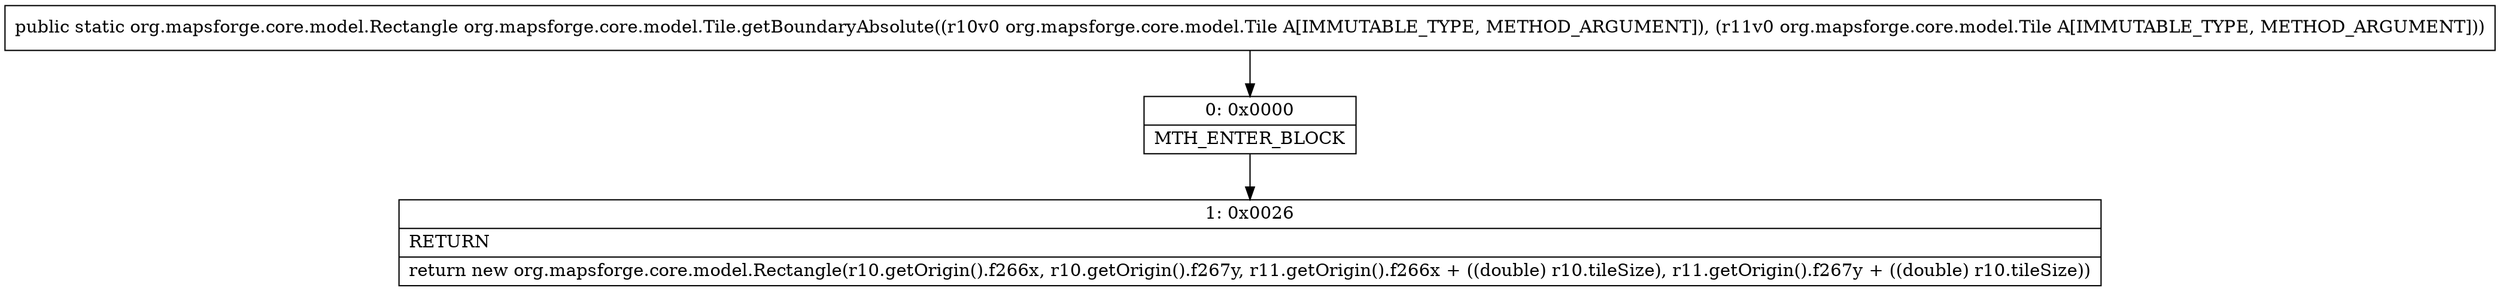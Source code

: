 digraph "CFG fororg.mapsforge.core.model.Tile.getBoundaryAbsolute(Lorg\/mapsforge\/core\/model\/Tile;Lorg\/mapsforge\/core\/model\/Tile;)Lorg\/mapsforge\/core\/model\/Rectangle;" {
Node_0 [shape=record,label="{0\:\ 0x0000|MTH_ENTER_BLOCK\l}"];
Node_1 [shape=record,label="{1\:\ 0x0026|RETURN\l|return new org.mapsforge.core.model.Rectangle(r10.getOrigin().f266x, r10.getOrigin().f267y, r11.getOrigin().f266x + ((double) r10.tileSize), r11.getOrigin().f267y + ((double) r10.tileSize))\l}"];
MethodNode[shape=record,label="{public static org.mapsforge.core.model.Rectangle org.mapsforge.core.model.Tile.getBoundaryAbsolute((r10v0 org.mapsforge.core.model.Tile A[IMMUTABLE_TYPE, METHOD_ARGUMENT]), (r11v0 org.mapsforge.core.model.Tile A[IMMUTABLE_TYPE, METHOD_ARGUMENT])) }"];
MethodNode -> Node_0;
Node_0 -> Node_1;
}

